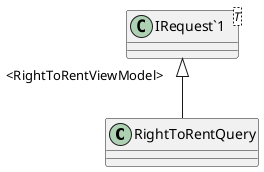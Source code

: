 @startuml
class RightToRentQuery {
}
class "IRequest`1"<T> {
}
"IRequest`1" "<RightToRentViewModel>" <|-- RightToRentQuery
@enduml
